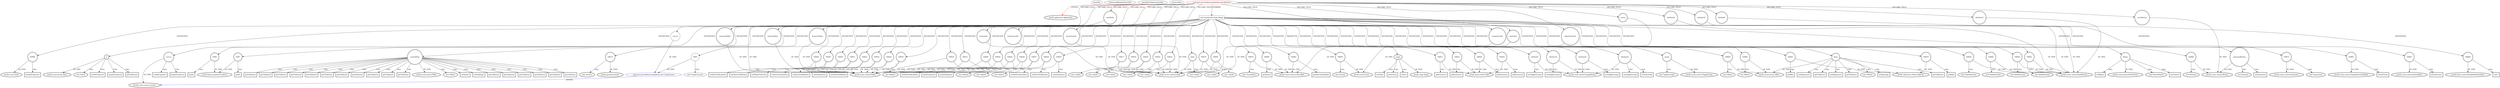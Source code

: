digraph {
baseInfo[graphId=956,category="extension_graph",isAnonymous=false,possibleRelation=true]
frameworkRelatedTypesInfo[0="javafx.application.Application"]
possibleCollaborationsInfo[0="956~OVERRIDING_METHOD_DECLARATION-INSTANTIATION-FIELD_DECLARATION-~javafx.application.Application ~javafx.scene.canvas.Canvas ~false~false"]
locationInfo[projectName="Meldanor-GraphDemo",filePath="/Meldanor-GraphDemo/GraphDemo-master/src/main/java/de/meldanor/graphdemo/gui/MainGUI.java",contextSignature="MainGUI",graphId="956"]
0[label="main.java.de.meldanor.graphdemo.gui.MainGUI",vertexType="ROOT_CLIENT_CLASS_DECLARATION",isFrameworkType=false,color=red]
1[label="javafx.application.Application",vertexType="FRAMEWORK_CLASS_TYPE",isFrameworkType=true,peripheries=2]
2[label="algorithmType",vertexType="FIELD_DECLARATION",isFrameworkType=true,peripheries=2,shape=circle]
3[label="javafx.scene.control.ChoiceBox",vertexType="FRAMEWORK_CLASS_TYPE",isFrameworkType=true,peripheries=2]
4[label="bariersSlider",vertexType="FIELD_DECLARATION",isFrameworkType=true,peripheries=2,shape=circle]
5[label="javafx.scene.control.Slider",vertexType="FRAMEWORK_CLASS_TYPE",isFrameworkType=true,peripheries=2]
6[label="barriersLabel",vertexType="FIELD_DECLARATION",isFrameworkType=true,peripheries=2,shape=circle]
7[label="javafx.scene.control.Label",vertexType="FRAMEWORK_CLASS_TYPE",isFrameworkType=true,peripheries=2]
8[label="boosterLabel",vertexType="FIELD_DECLARATION",isFrameworkType=true,peripheries=2,shape=circle]
10[label="boosterSlider",vertexType="FIELD_DECLARATION",isFrameworkType=true,peripheries=2,shape=circle]
12[label="canvas",vertexType="FIELD_DECLARATION",isFrameworkType=false,shape=circle]
13[label="main.java.de.meldanor.graphdemo.gui.GraphCanvas",vertexType="REFERENCE_CLIENT_CLASS_DECLARATION",isFrameworkType=false,color=blue]
14[label="javafx.scene.canvas.Canvas",vertexType="FRAMEWORK_CLASS_TYPE",isFrameworkType=true,peripheries=2]
15[label="enemiesLabel",vertexType="FIELD_DECLARATION",isFrameworkType=true,peripheries=2,shape=circle]
17[label="enemiesSlider",vertexType="FIELD_DECLARATION",isFrameworkType=true,peripheries=2,shape=circle]
19[label="scene",vertexType="FIELD_DECLARATION",isFrameworkType=true,peripheries=2,shape=circle]
20[label="javafx.scene.Scene",vertexType="FRAMEWORK_CLASS_TYPE",isFrameworkType=true,peripheries=2]
21[label="sizeLabel",vertexType="FIELD_DECLARATION",isFrameworkType=true,peripheries=2,shape=circle]
23[label="sizeSlider",vertexType="FIELD_DECLARATION",isFrameworkType=true,peripheries=2,shape=circle]
25[label="startButton",vertexType="FIELD_DECLARATION",isFrameworkType=true,peripheries=2,shape=circle]
26[label="javafx.scene.control.Button",vertexType="FRAMEWORK_CLASS_TYPE",isFrameworkType=true,peripheries=2]
27[label="tileSize16",vertexType="FIELD_DECLARATION",isFrameworkType=true,peripheries=2,shape=circle]
28[label="javafx.scene.control.RadioButton",vertexType="FRAMEWORK_CLASS_TYPE",isFrameworkType=true,peripheries=2]
29[label="tileSize24",vertexType="FIELD_DECLARATION",isFrameworkType=true,peripheries=2,shape=circle]
31[label="tileSize32",vertexType="FIELD_DECLARATION",isFrameworkType=true,peripheries=2,shape=circle]
33[label="tileSize8",vertexType="FIELD_DECLARATION",isFrameworkType=true,peripheries=2,shape=circle]
35[label="timeLabel",vertexType="FIELD_DECLARATION",isFrameworkType=true,peripheries=2,shape=circle]
37[label="void start(javafx.stage.Stage)",vertexType="OVERRIDING_METHOD_DECLARATION",isFrameworkType=false,shape=box]
38[label="stage",vertexType="PARAMETER_DECLARATION",isFrameworkType=true,peripheries=2]
39[label="javafx.stage.Stage",vertexType="FRAMEWORK_CLASS_TYPE",isFrameworkType=true,peripheries=2]
41[label="setTitle()",vertexType="INSIDE_CALL",isFrameworkType=true,peripheries=2,shape=box]
43[label="bPane",vertexType="VARIABLE_EXPRESION",isFrameworkType=true,peripheries=2,shape=circle]
44[label="javafx.scene.layout.BorderPane",vertexType="FRAMEWORK_CLASS_TYPE",isFrameworkType=true,peripheries=2]
42[label="new BorderPane()",vertexType="CONSTRUCTOR_CALL",isFrameworkType=true,peripheries=2]
46[label="p",vertexType="VARIABLE_EXPRESION",isFrameworkType=true,peripheries=2,shape=circle]
47[label="javafx.scene.layout.Pane",vertexType="FRAMEWORK_CLASS_TYPE",isFrameworkType=true,peripheries=2]
45[label="new Pane()",vertexType="CONSTRUCTOR_CALL",isFrameworkType=true,peripheries=2]
49[label="VAR3",vertexType="VARIABLE_EXPRESION",isFrameworkType=false,shape=circle]
48[label="new GraphCanvas()",vertexType="CONSTRUCTOR_CALL",isFrameworkType=false]
51[label="VAR4",vertexType="VARIABLE_EXPRESION",isFrameworkType=true,peripheries=2,shape=circle]
53[label="javafx.beans.property.Property",vertexType="FRAMEWORK_INTERFACE_TYPE",isFrameworkType=true,peripheries=2]
52[label="bind()",vertexType="INSIDE_CALL",isFrameworkType=true,peripheries=2,shape=box]
54[label="canvas",vertexType="VARIABLE_EXPRESION",isFrameworkType=true,peripheries=2,shape=circle]
55[label="widthProperty()",vertexType="INSIDE_CALL",isFrameworkType=true,peripheries=2,shape=box]
58[label="widthProperty()",vertexType="INSIDE_CALL",isFrameworkType=true,peripheries=2,shape=box]
59[label="VAR7",vertexType="VARIABLE_EXPRESION",isFrameworkType=true,peripheries=2,shape=circle]
60[label="bind()",vertexType="INSIDE_CALL",isFrameworkType=true,peripheries=2,shape=box]
63[label="heightProperty()",vertexType="INSIDE_CALL",isFrameworkType=true,peripheries=2,shape=box]
65[label="heightProperty()",vertexType="INSIDE_CALL",isFrameworkType=true,peripheries=2,shape=box]
67[label="getChildren()",vertexType="INSIDE_CALL",isFrameworkType=true,peripheries=2,shape=box]
69[label="setCenter()",vertexType="INSIDE_CALL",isFrameworkType=true,peripheries=2,shape=box]
71[label="controlPane",vertexType="VARIABLE_EXPRESION",isFrameworkType=true,peripheries=2,shape=circle]
72[label="javafx.scene.layout.VBox",vertexType="FRAMEWORK_CLASS_TYPE",isFrameworkType=true,peripheries=2]
70[label="new VBox()",vertexType="CONSTRUCTOR_CALL",isFrameworkType=true,peripheries=2]
74[label="setStyle()",vertexType="INSIDE_CALL",isFrameworkType=true,peripheries=2,shape=box]
76[label="setPadding()",vertexType="INSIDE_CALL",isFrameworkType=true,peripheries=2,shape=box]
78[label="VAR15",vertexType="VARIABLE_EXPRESION",isFrameworkType=true,peripheries=2,shape=circle]
79[label="javafx.geometry.Insets",vertexType="FRAMEWORK_CLASS_TYPE",isFrameworkType=true,peripheries=2]
77[label="new Insets()",vertexType="CONSTRUCTOR_CALL",isFrameworkType=true,peripheries=2]
81[label="getChildren()",vertexType="INSIDE_CALL",isFrameworkType=true,peripheries=2,shape=box]
83[label="VAR17",vertexType="VARIABLE_EXPRESION",isFrameworkType=true,peripheries=2,shape=circle]
82[label="new Label()",vertexType="CONSTRUCTOR_CALL",isFrameworkType=true,peripheries=2]
86[label="VAR18",vertexType="VARIABLE_EXPRESION",isFrameworkType=true,peripheries=2,shape=circle]
85[label="new Label()",vertexType="CONSTRUCTOR_CALL",isFrameworkType=true,peripheries=2]
89[label="getChildren()",vertexType="INSIDE_CALL",isFrameworkType=true,peripheries=2,shape=box]
91[label="VAR20",vertexType="VARIABLE_EXPRESION",isFrameworkType=true,peripheries=2,shape=circle]
90[label="new Slider()",vertexType="CONSTRUCTOR_CALL",isFrameworkType=true,peripheries=2]
93[label="VAR21",vertexType="VARIABLE_EXPRESION",isFrameworkType=true,peripheries=2,shape=circle]
94[label="setShowTickLabels()",vertexType="INSIDE_CALL",isFrameworkType=true,peripheries=2,shape=box]
96[label="VAR22",vertexType="VARIABLE_EXPRESION",isFrameworkType=true,peripheries=2,shape=circle]
97[label="setShowTickMarks()",vertexType="INSIDE_CALL",isFrameworkType=true,peripheries=2,shape=box]
99[label="VAR23",vertexType="VARIABLE_EXPRESION",isFrameworkType=true,peripheries=2,shape=circle]
101[label="javafx.beans.Observable",vertexType="FRAMEWORK_INTERFACE_TYPE",isFrameworkType=true,peripheries=2]
100[label="addListener()",vertexType="INSIDE_CALL",isFrameworkType=true,peripheries=2,shape=box]
102[label="VAR24",vertexType="VARIABLE_EXPRESION",isFrameworkType=true,peripheries=2,shape=circle]
103[label="valueProperty()",vertexType="INSIDE_CALL",isFrameworkType=true,peripheries=2,shape=box]
106[label="getChildren()",vertexType="INSIDE_CALL",isFrameworkType=true,peripheries=2,shape=box]
108[label="VAR26",vertexType="VARIABLE_EXPRESION",isFrameworkType=true,peripheries=2,shape=circle]
107[label="new Label()",vertexType="CONSTRUCTOR_CALL",isFrameworkType=true,peripheries=2]
111[label="getChildren()",vertexType="INSIDE_CALL",isFrameworkType=true,peripheries=2,shape=box]
113[label="VAR28",vertexType="VARIABLE_EXPRESION",isFrameworkType=true,peripheries=2,shape=circle]
112[label="new Slider()",vertexType="CONSTRUCTOR_CALL",isFrameworkType=true,peripheries=2]
115[label="VAR29",vertexType="VARIABLE_EXPRESION",isFrameworkType=true,peripheries=2,shape=circle]
116[label="setShowTickLabels()",vertexType="INSIDE_CALL",isFrameworkType=true,peripheries=2,shape=box]
118[label="VAR30",vertexType="VARIABLE_EXPRESION",isFrameworkType=true,peripheries=2,shape=circle]
119[label="setShowTickMarks()",vertexType="INSIDE_CALL",isFrameworkType=true,peripheries=2,shape=box]
121[label="VAR31",vertexType="VARIABLE_EXPRESION",isFrameworkType=true,peripheries=2,shape=circle]
122[label="addListener()",vertexType="INSIDE_CALL",isFrameworkType=true,peripheries=2,shape=box]
124[label="VAR32",vertexType="VARIABLE_EXPRESION",isFrameworkType=true,peripheries=2,shape=circle]
125[label="valueProperty()",vertexType="INSIDE_CALL",isFrameworkType=true,peripheries=2,shape=box]
128[label="getChildren()",vertexType="INSIDE_CALL",isFrameworkType=true,peripheries=2,shape=box]
130[label="VAR34",vertexType="VARIABLE_EXPRESION",isFrameworkType=true,peripheries=2,shape=circle]
129[label="new Label()",vertexType="CONSTRUCTOR_CALL",isFrameworkType=true,peripheries=2]
133[label="getChildren()",vertexType="INSIDE_CALL",isFrameworkType=true,peripheries=2,shape=box]
135[label="VAR36",vertexType="VARIABLE_EXPRESION",isFrameworkType=true,peripheries=2,shape=circle]
134[label="new Slider()",vertexType="CONSTRUCTOR_CALL",isFrameworkType=true,peripheries=2]
137[label="VAR37",vertexType="VARIABLE_EXPRESION",isFrameworkType=true,peripheries=2,shape=circle]
138[label="setShowTickLabels()",vertexType="INSIDE_CALL",isFrameworkType=true,peripheries=2,shape=box]
140[label="VAR38",vertexType="VARIABLE_EXPRESION",isFrameworkType=true,peripheries=2,shape=circle]
141[label="setShowTickMarks()",vertexType="INSIDE_CALL",isFrameworkType=true,peripheries=2,shape=box]
143[label="VAR39",vertexType="VARIABLE_EXPRESION",isFrameworkType=true,peripheries=2,shape=circle]
144[label="addListener()",vertexType="INSIDE_CALL",isFrameworkType=true,peripheries=2,shape=box]
146[label="VAR40",vertexType="VARIABLE_EXPRESION",isFrameworkType=true,peripheries=2,shape=circle]
147[label="valueProperty()",vertexType="INSIDE_CALL",isFrameworkType=true,peripheries=2,shape=box]
150[label="getChildren()",vertexType="INSIDE_CALL",isFrameworkType=true,peripheries=2,shape=box]
152[label="VAR42",vertexType="VARIABLE_EXPRESION",isFrameworkType=true,peripheries=2,shape=circle]
151[label="new Label()",vertexType="CONSTRUCTOR_CALL",isFrameworkType=true,peripheries=2]
155[label="getChildren()",vertexType="INSIDE_CALL",isFrameworkType=true,peripheries=2,shape=box]
157[label="VAR44",vertexType="VARIABLE_EXPRESION",isFrameworkType=true,peripheries=2,shape=circle]
156[label="new Slider()",vertexType="CONSTRUCTOR_CALL",isFrameworkType=true,peripheries=2]
159[label="VAR45",vertexType="VARIABLE_EXPRESION",isFrameworkType=true,peripheries=2,shape=circle]
160[label="setMajorTickUnit()",vertexType="INSIDE_CALL",isFrameworkType=true,peripheries=2,shape=box]
162[label="VAR46",vertexType="VARIABLE_EXPRESION",isFrameworkType=true,peripheries=2,shape=circle]
163[label="setShowTickLabels()",vertexType="INSIDE_CALL",isFrameworkType=true,peripheries=2,shape=box]
165[label="VAR47",vertexType="VARIABLE_EXPRESION",isFrameworkType=true,peripheries=2,shape=circle]
166[label="setShowTickMarks()",vertexType="INSIDE_CALL",isFrameworkType=true,peripheries=2,shape=box]
168[label="VAR48",vertexType="VARIABLE_EXPRESION",isFrameworkType=true,peripheries=2,shape=circle]
169[label="addListener()",vertexType="INSIDE_CALL",isFrameworkType=true,peripheries=2,shape=box]
171[label="VAR49",vertexType="VARIABLE_EXPRESION",isFrameworkType=true,peripheries=2,shape=circle]
172[label="valueProperty()",vertexType="INSIDE_CALL",isFrameworkType=true,peripheries=2,shape=box]
175[label="getChildren()",vertexType="INSIDE_CALL",isFrameworkType=true,peripheries=2,shape=box]
177[label="label",vertexType="VARIABLE_EXPRESION",isFrameworkType=true,peripheries=2,shape=circle]
176[label="new Label()",vertexType="CONSTRUCTOR_CALL",isFrameworkType=true,peripheries=2]
180[label="getChildren()",vertexType="INSIDE_CALL",isFrameworkType=true,peripheries=2,shape=box]
182[label="group",vertexType="VARIABLE_EXPRESION",isFrameworkType=true,peripheries=2,shape=circle]
183[label="javafx.scene.control.ToggleGroup",vertexType="FRAMEWORK_CLASS_TYPE",isFrameworkType=true,peripheries=2]
181[label="new ToggleGroup()",vertexType="CONSTRUCTOR_CALL",isFrameworkType=true,peripheries=2]
185[label="hbox",vertexType="VARIABLE_EXPRESION",isFrameworkType=true,peripheries=2,shape=circle]
186[label="javafx.scene.layout.HBox",vertexType="FRAMEWORK_CLASS_TYPE",isFrameworkType=true,peripheries=2]
184[label="new HBox()",vertexType="CONSTRUCTOR_CALL",isFrameworkType=true,peripheries=2]
188[label="setSpacing()",vertexType="INSIDE_CALL",isFrameworkType=true,peripheries=2,shape=box]
190[label="VAR56",vertexType="VARIABLE_EXPRESION",isFrameworkType=true,peripheries=2,shape=circle]
189[label="new RadioButton()",vertexType="CONSTRUCTOR_CALL",isFrameworkType=true,peripheries=2]
192[label="tileSize8",vertexType="VARIABLE_EXPRESION",isFrameworkType=true,peripheries=2,shape=circle]
194[label="javafx.scene.control.ToggleButton",vertexType="FRAMEWORK_CLASS_TYPE",isFrameworkType=true,peripheries=2]
193[label="setToggleGroup()",vertexType="INSIDE_CALL",isFrameworkType=true,peripheries=2,shape=box]
196[label="VAR58",vertexType="VARIABLE_EXPRESION",isFrameworkType=true,peripheries=2,shape=circle]
195[label="new RadioButton()",vertexType="CONSTRUCTOR_CALL",isFrameworkType=true,peripheries=2]
198[label="tileSize16",vertexType="VARIABLE_EXPRESION",isFrameworkType=true,peripheries=2,shape=circle]
199[label="setToggleGroup()",vertexType="INSIDE_CALL",isFrameworkType=true,peripheries=2,shape=box]
202[label="VAR60",vertexType="VARIABLE_EXPRESION",isFrameworkType=true,peripheries=2,shape=circle]
201[label="new RadioButton()",vertexType="CONSTRUCTOR_CALL",isFrameworkType=true,peripheries=2]
204[label="tileSize24",vertexType="VARIABLE_EXPRESION",isFrameworkType=true,peripheries=2,shape=circle]
205[label="setToggleGroup()",vertexType="INSIDE_CALL",isFrameworkType=true,peripheries=2,shape=box]
208[label="VAR62",vertexType="VARIABLE_EXPRESION",isFrameworkType=true,peripheries=2,shape=circle]
207[label="new RadioButton()",vertexType="CONSTRUCTOR_CALL",isFrameworkType=true,peripheries=2]
210[label="tileSize32",vertexType="VARIABLE_EXPRESION",isFrameworkType=true,peripheries=2,shape=circle]
211[label="setToggleGroup()",vertexType="INSIDE_CALL",isFrameworkType=true,peripheries=2,shape=box]
214[label="setSelected()",vertexType="INSIDE_CALL",isFrameworkType=true,peripheries=2,shape=box]
215[label="VAR65",vertexType="VARIABLE_EXPRESION",isFrameworkType=true,peripheries=2,shape=circle]
217[label="javafx.collections.ObservableList",vertexType="FRAMEWORK_INTERFACE_TYPE",isFrameworkType=true,peripheries=2]
216[label="addAll()",vertexType="INSIDE_CALL",isFrameworkType=true,peripheries=2,shape=box]
219[label="getChildren()",vertexType="INSIDE_CALL",isFrameworkType=true,peripheries=2,shape=box]
221[label="getChildren()",vertexType="INSIDE_CALL",isFrameworkType=true,peripheries=2,shape=box]
223[label="VAR68",vertexType="VARIABLE_EXPRESION",isFrameworkType=true,peripheries=2,shape=circle]
222[label="new HBox()",vertexType="CONSTRUCTOR_CALL",isFrameworkType=true,peripheries=2]
226[label="generateButton",vertexType="VARIABLE_EXPRESION",isFrameworkType=true,peripheries=2,shape=circle]
225[label="new Button()",vertexType="CONSTRUCTOR_CALL",isFrameworkType=true,peripheries=2]
229[label="setOnAction()",vertexType="INSIDE_CALL",isFrameworkType=true,peripheries=2,shape=box]
231[label="setAlignment()",vertexType="INSIDE_CALL",isFrameworkType=true,peripheries=2,shape=box]
233[label="getChildren()",vertexType="INSIDE_CALL",isFrameworkType=true,peripheries=2,shape=box]
235[label="getChildren()",vertexType="INSIDE_CALL",isFrameworkType=true,peripheries=2,shape=box]
237[label="getChildren()",vertexType="INSIDE_CALL",isFrameworkType=true,peripheries=2,shape=box]
239[label="VAR75",vertexType="VARIABLE_EXPRESION",isFrameworkType=true,peripheries=2,shape=circle]
240[label="javafx.scene.control.Separator",vertexType="FRAMEWORK_CLASS_TYPE",isFrameworkType=true,peripheries=2]
238[label="new Separator()",vertexType="CONSTRUCTOR_CALL",isFrameworkType=true,peripheries=2]
242[label="VAR76",vertexType="VARIABLE_EXPRESION",isFrameworkType=true,peripheries=2,shape=circle]
241[label="new Label()",vertexType="CONSTRUCTOR_CALL",isFrameworkType=true,peripheries=2]
245[label="getChildren()",vertexType="INSIDE_CALL",isFrameworkType=true,peripheries=2,shape=box]
247[label="VAR78",vertexType="VARIABLE_EXPRESION",isFrameworkType=true,peripheries=2,shape=circle]
246[label="new ChoiceBox()",vertexType="CONSTRUCTOR_CALL",isFrameworkType=true,peripheries=2]
249[label="VAR79",vertexType="VARIABLE_EXPRESION",isFrameworkType=true,peripheries=2,shape=circle]
250[label="addAll()",vertexType="INSIDE_CALL",isFrameworkType=true,peripheries=2,shape=box]
252[label="VAR80",vertexType="VARIABLE_EXPRESION",isFrameworkType=true,peripheries=2,shape=circle]
253[label="getItems()",vertexType="INSIDE_CALL",isFrameworkType=true,peripheries=2,shape=box]
255[label="VAR81",vertexType="VARIABLE_EXPRESION",isFrameworkType=true,peripheries=2,shape=circle]
257[label="javafx.scene.control.SingleSelectionModel",vertexType="FRAMEWORK_CLASS_TYPE",isFrameworkType=true,peripheries=2]
256[label="selectFirst()",vertexType="INSIDE_CALL",isFrameworkType=true,peripheries=2,shape=box]
258[label="VAR82",vertexType="VARIABLE_EXPRESION",isFrameworkType=true,peripheries=2,shape=circle]
259[label="getSelectionModel()",vertexType="INSIDE_CALL",isFrameworkType=true,peripheries=2,shape=box]
262[label="getChildren()",vertexType="INSIDE_CALL",isFrameworkType=true,peripheries=2,shape=box]
264[label="VAR84",vertexType="VARIABLE_EXPRESION",isFrameworkType=true,peripheries=2,shape=circle]
263[label="new HBox()",vertexType="CONSTRUCTOR_CALL",isFrameworkType=true,peripheries=2]
267[label="setAlignment()",vertexType="INSIDE_CALL",isFrameworkType=true,peripheries=2,shape=box]
269[label="VAR86",vertexType="VARIABLE_EXPRESION",isFrameworkType=true,peripheries=2,shape=circle]
268[label="new Button()",vertexType="CONSTRUCTOR_CALL",isFrameworkType=true,peripheries=2]
271[label="VAR87",vertexType="VARIABLE_EXPRESION",isFrameworkType=true,peripheries=2,shape=circle]
273[label="javafx.scene.control.ButtonBase",vertexType="FRAMEWORK_CLASS_TYPE",isFrameworkType=true,peripheries=2]
272[label="setOnAction()",vertexType="INSIDE_CALL",isFrameworkType=true,peripheries=2,shape=box]
274[label="VAR88",vertexType="VARIABLE_EXPRESION",isFrameworkType=true,peripheries=2,shape=circle]
276[label="javafx.beans.value.WritableBooleanValue",vertexType="FRAMEWORK_INTERFACE_TYPE",isFrameworkType=true,peripheries=2]
275[label="set()",vertexType="INSIDE_CALL",isFrameworkType=true,peripheries=2,shape=box]
277[label="VAR89",vertexType="VARIABLE_EXPRESION",isFrameworkType=true,peripheries=2,shape=circle]
279[label="javafx.scene.Node",vertexType="FRAMEWORK_CLASS_TYPE",isFrameworkType=true,peripheries=2]
278[label="disableProperty()",vertexType="INSIDE_CALL",isFrameworkType=true,peripheries=2,shape=box]
281[label="getChildren()",vertexType="INSIDE_CALL",isFrameworkType=true,peripheries=2,shape=box]
283[label="getChildren()",vertexType="INSIDE_CALL",isFrameworkType=true,peripheries=2,shape=box]
285[label="VAR92",vertexType="VARIABLE_EXPRESION",isFrameworkType=true,peripheries=2,shape=circle]
284[label="new Label()",vertexType="CONSTRUCTOR_CALL",isFrameworkType=true,peripheries=2]
288[label="getChildren()",vertexType="INSIDE_CALL",isFrameworkType=true,peripheries=2,shape=box]
290[label="setRight()",vertexType="INSIDE_CALL",isFrameworkType=true,peripheries=2,shape=box]
292[label="VAR95",vertexType="VARIABLE_EXPRESION",isFrameworkType=true,peripheries=2,shape=circle]
291[label="new Scene()",vertexType="CONSTRUCTOR_CALL",isFrameworkType=true,peripheries=2]
295[label="setScene()",vertexType="INSIDE_CALL",isFrameworkType=true,peripheries=2,shape=box]
297[label="show()",vertexType="INSIDE_CALL",isFrameworkType=true,peripheries=2,shape=box]
0->1[label="EXTEND",color=red]
0->2[label="DECLARE_FIELD"]
2->3[label="OF_TYPE"]
0->4[label="DECLARE_FIELD"]
4->5[label="OF_TYPE"]
0->6[label="DECLARE_FIELD"]
6->7[label="OF_TYPE"]
0->8[label="DECLARE_FIELD"]
8->7[label="OF_TYPE"]
0->10[label="DECLARE_FIELD"]
10->5[label="OF_TYPE"]
0->12[label="DECLARE_FIELD"]
13->14[label="EXTEND",color=blue]
12->13[label="OF_TYPE"]
0->15[label="DECLARE_FIELD"]
15->7[label="OF_TYPE"]
0->17[label="DECLARE_FIELD"]
17->5[label="OF_TYPE"]
0->19[label="DECLARE_FIELD"]
19->20[label="OF_TYPE"]
0->21[label="DECLARE_FIELD"]
21->7[label="OF_TYPE"]
0->23[label="DECLARE_FIELD"]
23->5[label="OF_TYPE"]
0->25[label="DECLARE_FIELD"]
25->26[label="OF_TYPE"]
0->27[label="DECLARE_FIELD"]
27->28[label="OF_TYPE"]
0->29[label="DECLARE_FIELD"]
29->28[label="OF_TYPE"]
0->31[label="DECLARE_FIELD"]
31->28[label="OF_TYPE"]
0->33[label="DECLARE_FIELD"]
33->28[label="OF_TYPE"]
0->35[label="DECLARE_FIELD"]
35->7[label="OF_TYPE"]
0->37[label="OVERRIDE"]
38->39[label="OF_TYPE"]
37->38[label="PARAMETER"]
38->41[label="CALL"]
37->43[label="INSTANTIATE"]
43->44[label="OF_TYPE"]
43->42[label="CALL"]
37->46[label="INSTANTIATE"]
46->47[label="OF_TYPE"]
46->45[label="CALL"]
37->49[label="INSTANTIATE"]
49->13[label="OF_TYPE"]
49->48[label="CALL"]
37->51[label="INSTANTIATE"]
51->53[label="OF_TYPE"]
51->52[label="CALL"]
37->54[label="INSTANTIATE"]
54->14[label="OF_TYPE"]
54->55[label="CALL"]
46->58[label="CALL"]
37->59[label="INSTANTIATE"]
59->53[label="OF_TYPE"]
59->60[label="CALL"]
54->63[label="CALL"]
46->65[label="CALL"]
46->67[label="CALL"]
43->69[label="CALL"]
37->71[label="INSTANTIATE"]
71->72[label="OF_TYPE"]
71->70[label="CALL"]
71->74[label="CALL"]
71->76[label="CALL"]
37->78[label="INSTANTIATE"]
78->79[label="OF_TYPE"]
78->77[label="CALL"]
71->81[label="CALL"]
37->83[label="INSTANTIATE"]
83->7[label="OF_TYPE"]
83->82[label="CALL"]
37->86[label="INSTANTIATE"]
86->7[label="OF_TYPE"]
86->85[label="CALL"]
71->89[label="CALL"]
37->91[label="INSTANTIATE"]
91->5[label="OF_TYPE"]
91->90[label="CALL"]
37->93[label="INSTANTIATE"]
93->5[label="OF_TYPE"]
93->94[label="CALL"]
37->96[label="INSTANTIATE"]
96->5[label="OF_TYPE"]
96->97[label="CALL"]
37->99[label="INSTANTIATE"]
99->101[label="OF_TYPE"]
99->100[label="CALL"]
37->102[label="INSTANTIATE"]
102->5[label="OF_TYPE"]
102->103[label="CALL"]
71->106[label="CALL"]
37->108[label="INSTANTIATE"]
108->7[label="OF_TYPE"]
108->107[label="CALL"]
71->111[label="CALL"]
37->113[label="INSTANTIATE"]
113->5[label="OF_TYPE"]
113->112[label="CALL"]
37->115[label="INSTANTIATE"]
115->5[label="OF_TYPE"]
115->116[label="CALL"]
37->118[label="INSTANTIATE"]
118->5[label="OF_TYPE"]
118->119[label="CALL"]
37->121[label="INSTANTIATE"]
121->101[label="OF_TYPE"]
121->122[label="CALL"]
37->124[label="INSTANTIATE"]
124->5[label="OF_TYPE"]
124->125[label="CALL"]
71->128[label="CALL"]
37->130[label="INSTANTIATE"]
130->7[label="OF_TYPE"]
130->129[label="CALL"]
71->133[label="CALL"]
37->135[label="INSTANTIATE"]
135->5[label="OF_TYPE"]
135->134[label="CALL"]
37->137[label="INSTANTIATE"]
137->5[label="OF_TYPE"]
137->138[label="CALL"]
37->140[label="INSTANTIATE"]
140->5[label="OF_TYPE"]
140->141[label="CALL"]
37->143[label="INSTANTIATE"]
143->101[label="OF_TYPE"]
143->144[label="CALL"]
37->146[label="INSTANTIATE"]
146->5[label="OF_TYPE"]
146->147[label="CALL"]
71->150[label="CALL"]
37->152[label="INSTANTIATE"]
152->7[label="OF_TYPE"]
152->151[label="CALL"]
71->155[label="CALL"]
37->157[label="INSTANTIATE"]
157->5[label="OF_TYPE"]
157->156[label="CALL"]
37->159[label="INSTANTIATE"]
159->5[label="OF_TYPE"]
159->160[label="CALL"]
37->162[label="INSTANTIATE"]
162->5[label="OF_TYPE"]
162->163[label="CALL"]
37->165[label="INSTANTIATE"]
165->5[label="OF_TYPE"]
165->166[label="CALL"]
37->168[label="INSTANTIATE"]
168->101[label="OF_TYPE"]
168->169[label="CALL"]
37->171[label="INSTANTIATE"]
171->5[label="OF_TYPE"]
171->172[label="CALL"]
71->175[label="CALL"]
37->177[label="INSTANTIATE"]
177->7[label="OF_TYPE"]
177->176[label="CALL"]
71->180[label="CALL"]
37->182[label="INSTANTIATE"]
182->183[label="OF_TYPE"]
182->181[label="CALL"]
37->185[label="INSTANTIATE"]
185->186[label="OF_TYPE"]
185->184[label="CALL"]
185->188[label="CALL"]
37->190[label="INSTANTIATE"]
190->28[label="OF_TYPE"]
190->189[label="CALL"]
37->192[label="INSTANTIATE"]
192->194[label="OF_TYPE"]
192->193[label="CALL"]
37->196[label="INSTANTIATE"]
196->28[label="OF_TYPE"]
196->195[label="CALL"]
37->198[label="INSTANTIATE"]
198->194[label="OF_TYPE"]
198->199[label="CALL"]
37->202[label="INSTANTIATE"]
202->28[label="OF_TYPE"]
202->201[label="CALL"]
37->204[label="INSTANTIATE"]
204->194[label="OF_TYPE"]
204->205[label="CALL"]
37->208[label="INSTANTIATE"]
208->28[label="OF_TYPE"]
208->207[label="CALL"]
37->210[label="INSTANTIATE"]
210->194[label="OF_TYPE"]
210->211[label="CALL"]
210->214[label="CALL"]
37->215[label="INSTANTIATE"]
215->217[label="OF_TYPE"]
215->216[label="CALL"]
185->219[label="CALL"]
71->221[label="CALL"]
37->223[label="INSTANTIATE"]
223->186[label="OF_TYPE"]
223->222[label="CALL"]
37->226[label="INSTANTIATE"]
226->26[label="OF_TYPE"]
226->225[label="CALL"]
226->229[label="CALL"]
185->231[label="CALL"]
185->233[label="CALL"]
71->235[label="CALL"]
71->237[label="CALL"]
37->239[label="INSTANTIATE"]
239->240[label="OF_TYPE"]
239->238[label="CALL"]
37->242[label="INSTANTIATE"]
242->7[label="OF_TYPE"]
242->241[label="CALL"]
71->245[label="CALL"]
37->247[label="INSTANTIATE"]
247->3[label="OF_TYPE"]
247->246[label="CALL"]
37->249[label="INSTANTIATE"]
249->217[label="OF_TYPE"]
249->250[label="CALL"]
37->252[label="INSTANTIATE"]
252->3[label="OF_TYPE"]
252->253[label="CALL"]
37->255[label="INSTANTIATE"]
255->257[label="OF_TYPE"]
255->256[label="CALL"]
37->258[label="INSTANTIATE"]
258->3[label="OF_TYPE"]
258->259[label="CALL"]
71->262[label="CALL"]
37->264[label="INSTANTIATE"]
264->186[label="OF_TYPE"]
264->263[label="CALL"]
185->267[label="CALL"]
37->269[label="INSTANTIATE"]
269->26[label="OF_TYPE"]
269->268[label="CALL"]
37->271[label="INSTANTIATE"]
271->273[label="OF_TYPE"]
271->272[label="CALL"]
37->274[label="INSTANTIATE"]
274->276[label="OF_TYPE"]
274->275[label="CALL"]
37->277[label="INSTANTIATE"]
277->279[label="OF_TYPE"]
277->278[label="CALL"]
185->281[label="CALL"]
71->283[label="CALL"]
37->285[label="INSTANTIATE"]
285->7[label="OF_TYPE"]
285->284[label="CALL"]
71->288[label="CALL"]
43->290[label="CALL"]
37->292[label="INSTANTIATE"]
292->20[label="OF_TYPE"]
292->291[label="CALL"]
38->295[label="CALL"]
38->297[label="CALL"]
}
